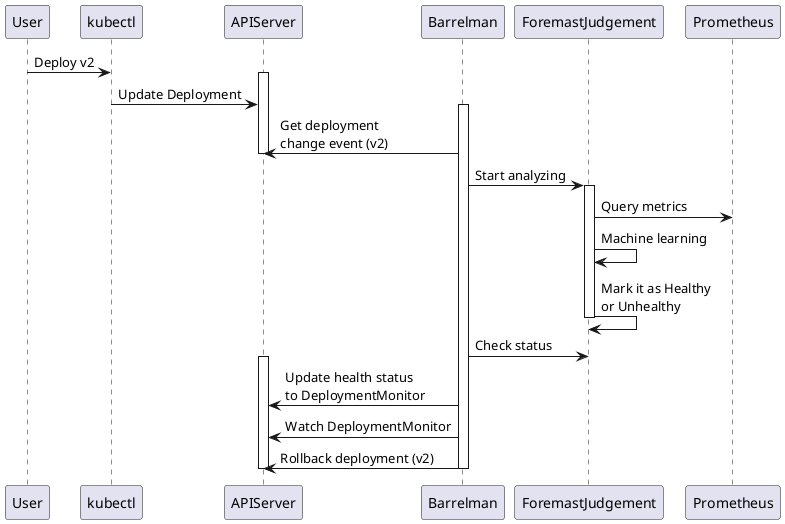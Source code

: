 @startuml
participant User
User -> kubectl: Deploy v2

activate APIServer
kubectl -> APIServer: Update Deployment
activate Barrelman
Barrelman -> APIServer: Get deployment\nchange event (v2)
deactivate APIServer

Barrelman -> ForemastJudgement: Start analyzing
activate ForemastJudgement
ForemastJudgement -> Prometheus: Query metrics
ForemastJudgement -> ForemastJudgement: Machine learning
ForemastJudgement -> ForemastJudgement: Mark it as Healthy\nor Unhealthy

deactivate ForemastJudgement

Barrelman -> ForemastJudgement: Check status
activate APIServer
Barrelman -> APIServer: Update health status\nto DeploymentMonitor
Barrelman -> APIServer: Watch DeploymentMonitor
Barrelman -> APIServer: Rollback deployment (v2)
deactivate APIServer

deactivate Barrelman
@enduml